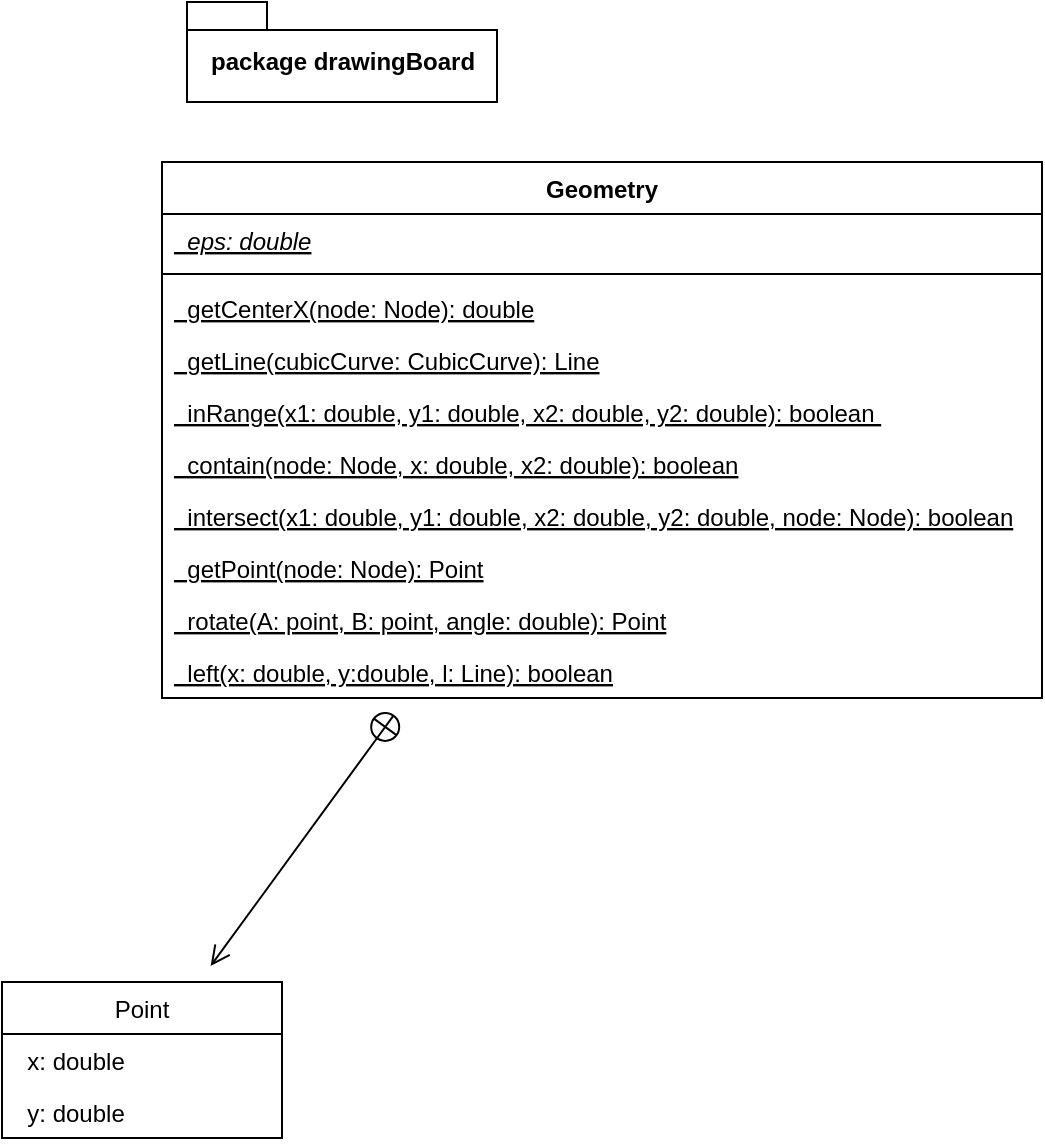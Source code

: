 <mxfile version="15.3.5" type="device"><diagram id="egwAd7utQsmWdOQtiskk" name="第 1 页"><mxGraphModel dx="1088" dy="632" grid="1" gridSize="10" guides="1" tooltips="1" connect="1" arrows="1" fold="1" page="1" pageScale="1" pageWidth="827" pageHeight="1169" math="0" shadow="0"><root><mxCell id="0"/><mxCell id="1" parent="0"/><mxCell id="76qQMPsT2MagONYuToqI-1" value="Geometry&#10;" style="swimlane;fontStyle=1;align=center;verticalAlign=top;childLayout=stackLayout;horizontal=1;startSize=26;horizontalStack=0;resizeParent=1;resizeParentMax=0;resizeLast=0;collapsible=1;marginBottom=0;hachureGap=4;pointerEvents=0;" parent="1" vertex="1"><mxGeometry x="270" y="250" width="440" height="268" as="geometry"/></mxCell><mxCell id="76qQMPsT2MagONYuToqI-2" value="  eps: double" style="text;strokeColor=none;fillColor=none;align=left;verticalAlign=top;spacingLeft=4;spacingRight=4;overflow=hidden;rotatable=0;points=[[0,0.5],[1,0.5]];portConstraint=eastwest;fontStyle=6" parent="76qQMPsT2MagONYuToqI-1" vertex="1"><mxGeometry y="26" width="440" height="26" as="geometry"/></mxCell><mxCell id="76qQMPsT2MagONYuToqI-3" value="" style="line;strokeWidth=1;fillColor=none;align=left;verticalAlign=middle;spacingTop=-1;spacingLeft=3;spacingRight=3;rotatable=0;labelPosition=right;points=[];portConstraint=eastwest;" parent="76qQMPsT2MagONYuToqI-1" vertex="1"><mxGeometry y="52" width="440" height="8" as="geometry"/></mxCell><mxCell id="76qQMPsT2MagONYuToqI-4" value="  getCenterX(node: Node): double" style="text;strokeColor=none;fillColor=none;align=left;verticalAlign=top;spacingLeft=4;spacingRight=4;overflow=hidden;rotatable=0;points=[[0,0.5],[1,0.5]];portConstraint=eastwest;fontStyle=4" parent="76qQMPsT2MagONYuToqI-1" vertex="1"><mxGeometry y="60" width="440" height="26" as="geometry"/></mxCell><mxCell id="76qQMPsT2MagONYuToqI-13" value="  getLine(cubicCurve: CubicCurve): Line" style="text;strokeColor=none;fillColor=none;align=left;verticalAlign=top;spacingLeft=4;spacingRight=4;overflow=hidden;rotatable=0;points=[[0,0.5],[1,0.5]];portConstraint=eastwest;fontStyle=4" parent="76qQMPsT2MagONYuToqI-1" vertex="1"><mxGeometry y="86" width="440" height="26" as="geometry"/></mxCell><mxCell id="76qQMPsT2MagONYuToqI-14" value="  inRange(x1: double, y1: double, x2: double, y2: double): boolean " style="text;strokeColor=none;fillColor=none;align=left;verticalAlign=top;spacingLeft=4;spacingRight=4;overflow=hidden;rotatable=0;points=[[0,0.5],[1,0.5]];portConstraint=eastwest;fontStyle=4" parent="76qQMPsT2MagONYuToqI-1" vertex="1"><mxGeometry y="112" width="440" height="26" as="geometry"/></mxCell><mxCell id="76qQMPsT2MagONYuToqI-15" value="  contain(node: Node, x: double, x2: double): boolean" style="text;strokeColor=none;fillColor=none;align=left;verticalAlign=top;spacingLeft=4;spacingRight=4;overflow=hidden;rotatable=0;points=[[0,0.5],[1,0.5]];portConstraint=eastwest;fontStyle=4" parent="76qQMPsT2MagONYuToqI-1" vertex="1"><mxGeometry y="138" width="440" height="26" as="geometry"/></mxCell><mxCell id="76qQMPsT2MagONYuToqI-18" value="  intersect(x1: double, y1: double, x2: double, y2: double, node: Node): boolean" style="text;strokeColor=none;fillColor=none;align=left;verticalAlign=top;spacingLeft=4;spacingRight=4;overflow=hidden;rotatable=0;points=[[0,0.5],[1,0.5]];portConstraint=eastwest;fontStyle=4" parent="76qQMPsT2MagONYuToqI-1" vertex="1"><mxGeometry y="164" width="440" height="26" as="geometry"/></mxCell><mxCell id="76qQMPsT2MagONYuToqI-17" value="  getPoint(node: Node): Point" style="text;strokeColor=none;fillColor=none;align=left;verticalAlign=top;spacingLeft=4;spacingRight=4;overflow=hidden;rotatable=0;points=[[0,0.5],[1,0.5]];portConstraint=eastwest;fontStyle=4" parent="76qQMPsT2MagONYuToqI-1" vertex="1"><mxGeometry y="190" width="440" height="26" as="geometry"/></mxCell><mxCell id="76qQMPsT2MagONYuToqI-16" value="  rotate(A: point, B: point, angle: double): Point" style="text;strokeColor=none;fillColor=none;align=left;verticalAlign=top;spacingLeft=4;spacingRight=4;overflow=hidden;rotatable=0;points=[[0,0.5],[1,0.5]];portConstraint=eastwest;fontStyle=4" parent="76qQMPsT2MagONYuToqI-1" vertex="1"><mxGeometry y="216" width="440" height="26" as="geometry"/></mxCell><mxCell id="76qQMPsT2MagONYuToqI-20" value="  left(x: double, y:double, l: Line): boolean" style="text;strokeColor=none;fillColor=none;align=left;verticalAlign=top;spacingLeft=4;spacingRight=4;overflow=hidden;rotatable=0;points=[[0,0.5],[1,0.5]];portConstraint=eastwest;fontStyle=4" parent="76qQMPsT2MagONYuToqI-1" vertex="1"><mxGeometry y="242" width="440" height="26" as="geometry"/></mxCell><mxCell id="76qQMPsT2MagONYuToqI-5" value="package drawingBoard" style="shape=folder;fontStyle=1;spacingTop=10;tabWidth=40;tabHeight=14;tabPosition=left;html=1;hachureGap=4;pointerEvents=0;" parent="1" vertex="1"><mxGeometry x="282.5" y="170" width="155" height="50" as="geometry"/></mxCell><mxCell id="76qQMPsT2MagONYuToqI-6" value="" style="endArrow=open;startArrow=circlePlus;endFill=0;startFill=0;endSize=8;html=1;sourcePerimeterSpacing=8;targetPerimeterSpacing=8;" parent="1" source="76qQMPsT2MagONYuToqI-1" target="76qQMPsT2MagONYuToqI-7" edge="1"><mxGeometry width="160" relative="1" as="geometry"><mxPoint x="280" y="300" as="sourcePoint"/><mxPoint x="376" y="430" as="targetPoint"/></mxGeometry></mxCell><mxCell id="76qQMPsT2MagONYuToqI-7" value="Point" style="swimlane;fontStyle=0;childLayout=stackLayout;horizontal=1;startSize=26;fillColor=none;horizontalStack=0;resizeParent=1;resizeParentMax=0;resizeLast=0;collapsible=1;marginBottom=0;hachureGap=4;pointerEvents=0;" parent="1" vertex="1"><mxGeometry x="190" y="660" width="140" height="78" as="geometry"/></mxCell><mxCell id="76qQMPsT2MagONYuToqI-8" value="  x: double" style="text;strokeColor=none;fillColor=none;align=left;verticalAlign=top;spacingLeft=4;spacingRight=4;overflow=hidden;rotatable=0;points=[[0,0.5],[1,0.5]];portConstraint=eastwest;" parent="76qQMPsT2MagONYuToqI-7" vertex="1"><mxGeometry y="26" width="140" height="26" as="geometry"/></mxCell><mxCell id="76qQMPsT2MagONYuToqI-12" value="  y: double" style="text;strokeColor=none;fillColor=none;align=left;verticalAlign=top;spacingLeft=4;spacingRight=4;overflow=hidden;rotatable=0;points=[[0,0.5],[1,0.5]];portConstraint=eastwest;" parent="76qQMPsT2MagONYuToqI-7" vertex="1"><mxGeometry y="52" width="140" height="26" as="geometry"/></mxCell></root></mxGraphModel></diagram></mxfile>